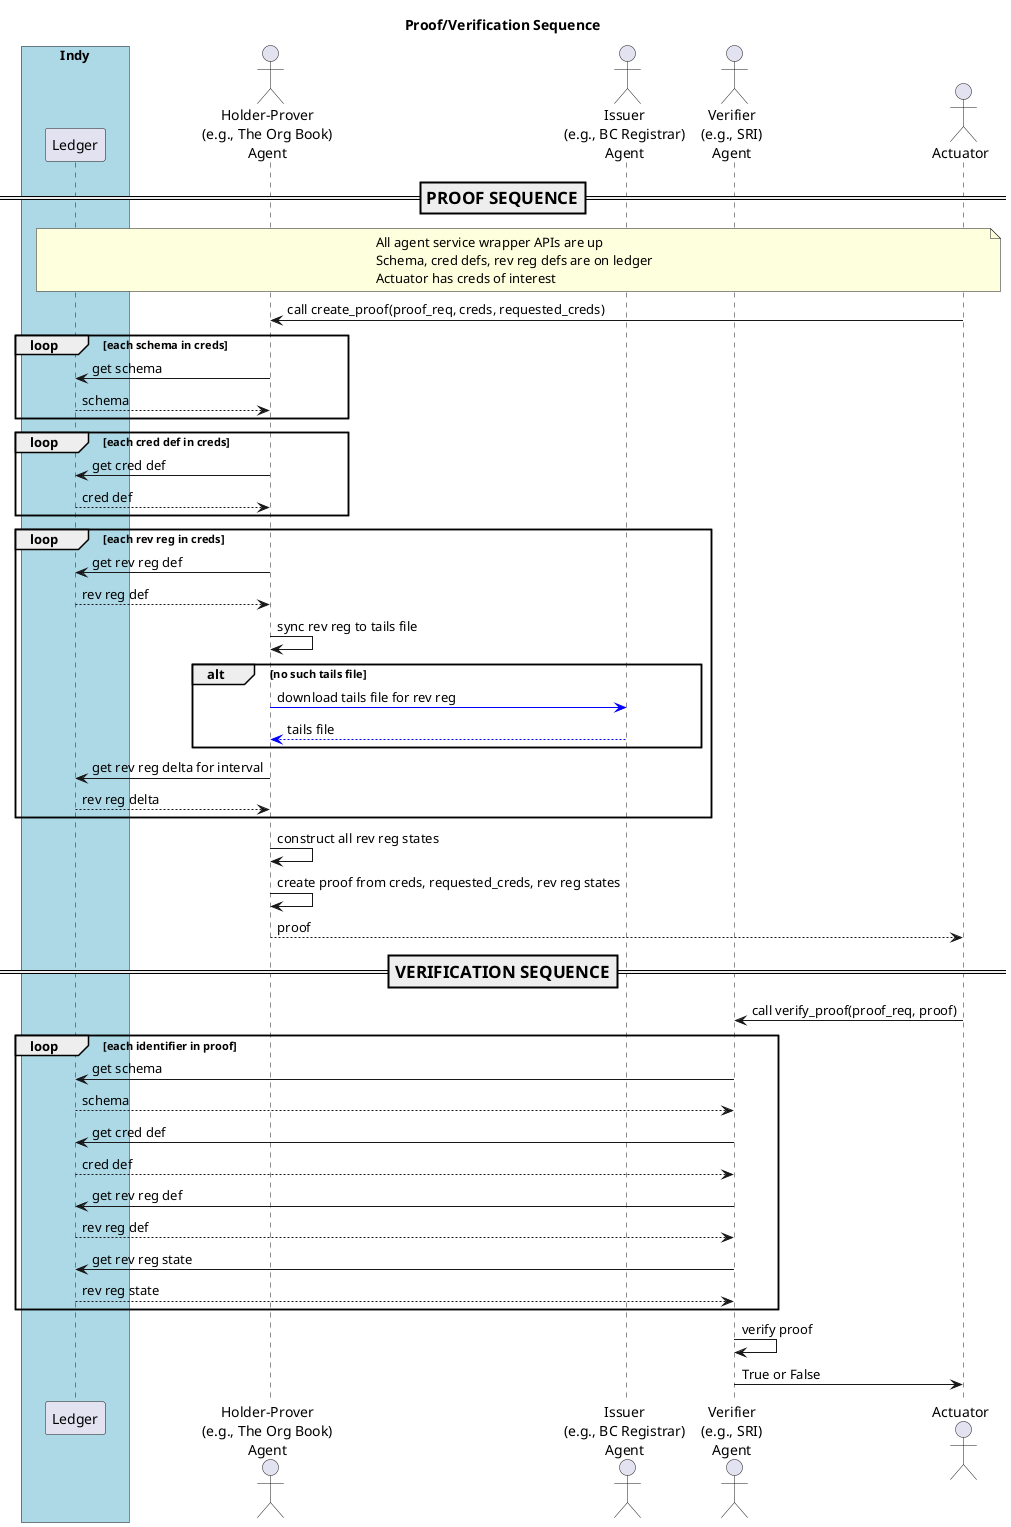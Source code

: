 @startuml
/'
Copyright 2017-2018 Government of Canada - Public Services and Procurement Canada - buyandsell.gc.ca

Licensed under the Apache License, Version 2.0 (the "License");
you may not use this file except in compliance with the License.
You may obtain a copy of the License at

http://www.apache.org/licenses/LICENSE-2.0

Unless required by applicable law or agreed to in writing, software
distributed under the License is distributed on an "AS IS" BASIS,
WITHOUT WARRANTIES OR CONDITIONS OF ANY KIND, either express or implied.
See the License for the specific language governing permissions and
limitations under the License.
'/

skinparam ParticipantPadding 20
skinparam BoxPadding 20

title Proof/Verification Sequence

box "Indy" #LightBlue
    participant "Ledger" as ledger
endbox

actor "Holder-Prover\n(e.g., The Org Book)\nAgent" as obag
actor "Issuer\n(e.g., BC Registrar)\nAgent" as bcrag
actor "Verifier\n(e.g., SRI)\nAgent" as sag
actor "Actuator" as ator

=== PROOF SEQUENCE ==
note over ledger, ator
All agent service wrapper APIs are up
Schema, cred defs, rev reg defs are on ledger
Actuator has creds of interest
endnote

ator -> obag: call create_proof(proof_req, creds, requested_creds)
loop each schema in creds
    obag -> ledger: get schema
    ledger --> obag: schema
end
loop each cred def in creds
    obag -> ledger: get cred def
    ledger --> obag: cred def
end
loop each rev reg in creds
    obag -> ledger: get rev reg def
    ledger --> obag: rev reg def
    obag -> obag: sync rev reg to tails file
    alt no such tails file
        obag -[#blue]> bcrag: download tails file for rev reg
        bcrag -[#blue]-> obag: tails file
    end
    obag -> ledger: get rev reg delta for interval
    ledger --> obag: rev reg delta
end
obag -> obag: construct all rev reg states
obag -> obag: create proof from creds, requested_creds, rev reg states
obag --> ator: proof

=== VERIFICATION SEQUENCE ==
ator -> sag: call verify_proof(proof_req, proof)
loop each identifier in proof
    sag -> ledger: get schema
    ledger --> sag: schema
    sag -> ledger: get cred def
    ledger --> sag: cred def
    sag -> ledger: get rev reg def
    ledger --> sag: rev reg def
    sag -> ledger: get rev reg state
    ledger --> sag: rev reg state 
end
sag -> sag: verify proof
sag -> ator: True or False

@enduml
